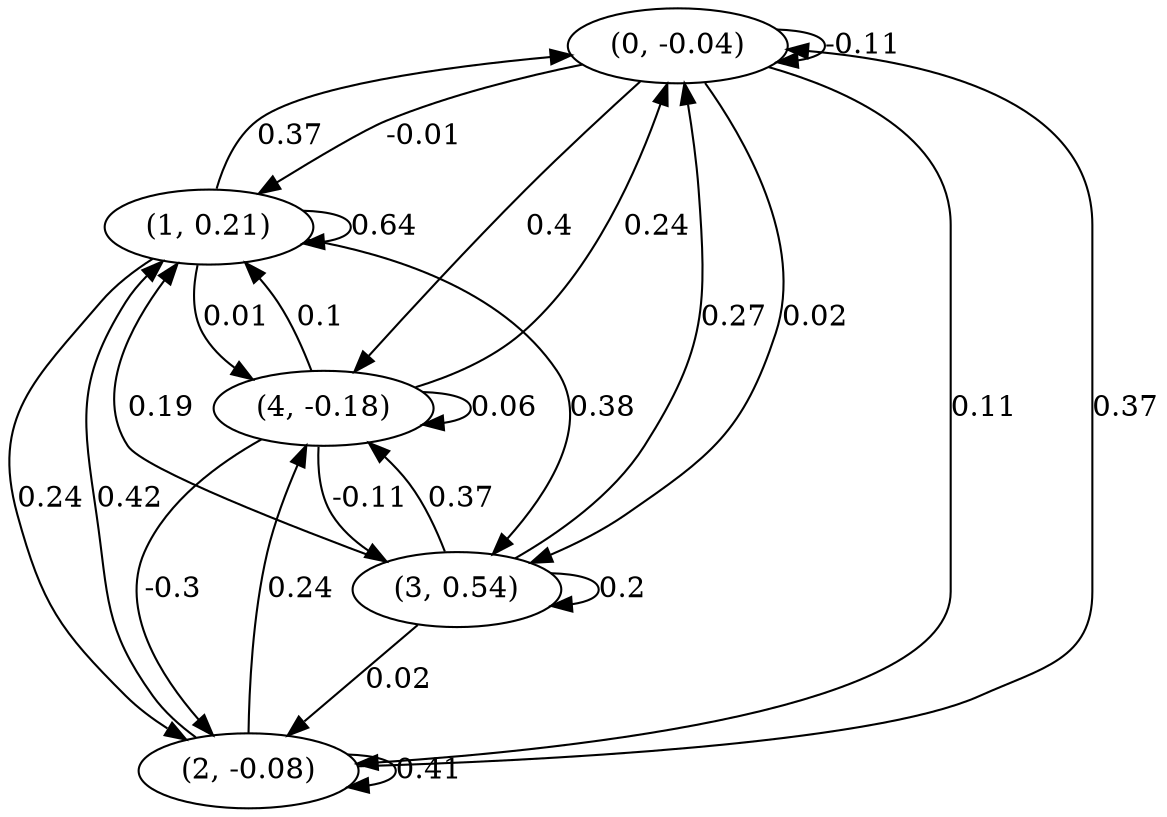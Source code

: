 digraph {
    0 [ label = "(0, -0.04)" ]
    1 [ label = "(1, 0.21)" ]
    2 [ label = "(2, -0.08)" ]
    3 [ label = "(3, 0.54)" ]
    4 [ label = "(4, -0.18)" ]
    0 -> 0 [ label = "-0.11" ]
    1 -> 1 [ label = "0.64" ]
    2 -> 2 [ label = "0.41" ]
    3 -> 3 [ label = "0.2" ]
    4 -> 4 [ label = "0.06" ]
    1 -> 0 [ label = "0.37" ]
    2 -> 0 [ label = "0.37" ]
    3 -> 0 [ label = "0.27" ]
    4 -> 0 [ label = "0.24" ]
    0 -> 1 [ label = "-0.01" ]
    2 -> 1 [ label = "0.42" ]
    3 -> 1 [ label = "0.19" ]
    4 -> 1 [ label = "0.1" ]
    0 -> 2 [ label = "0.11" ]
    1 -> 2 [ label = "0.24" ]
    3 -> 2 [ label = "0.02" ]
    4 -> 2 [ label = "-0.3" ]
    0 -> 3 [ label = "0.02" ]
    1 -> 3 [ label = "0.38" ]
    4 -> 3 [ label = "-0.11" ]
    0 -> 4 [ label = "0.4" ]
    1 -> 4 [ label = "0.01" ]
    2 -> 4 [ label = "0.24" ]
    3 -> 4 [ label = "0.37" ]
}

